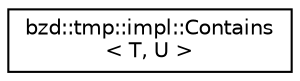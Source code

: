 digraph "Graphical Class Hierarchy"
{
  edge [fontname="Helvetica",fontsize="10",labelfontname="Helvetica",labelfontsize="10"];
  node [fontname="Helvetica",fontsize="10",shape=record];
  rankdir="LR";
  Node0 [label="bzd::tmp::impl::Contains\l\< T, U \>",height=0.2,width=0.4,color="black", fillcolor="white", style="filled",URL="$structbzd_1_1tmp_1_1impl_1_1Contains_3_01T_00_01U_01_4.html"];
}

